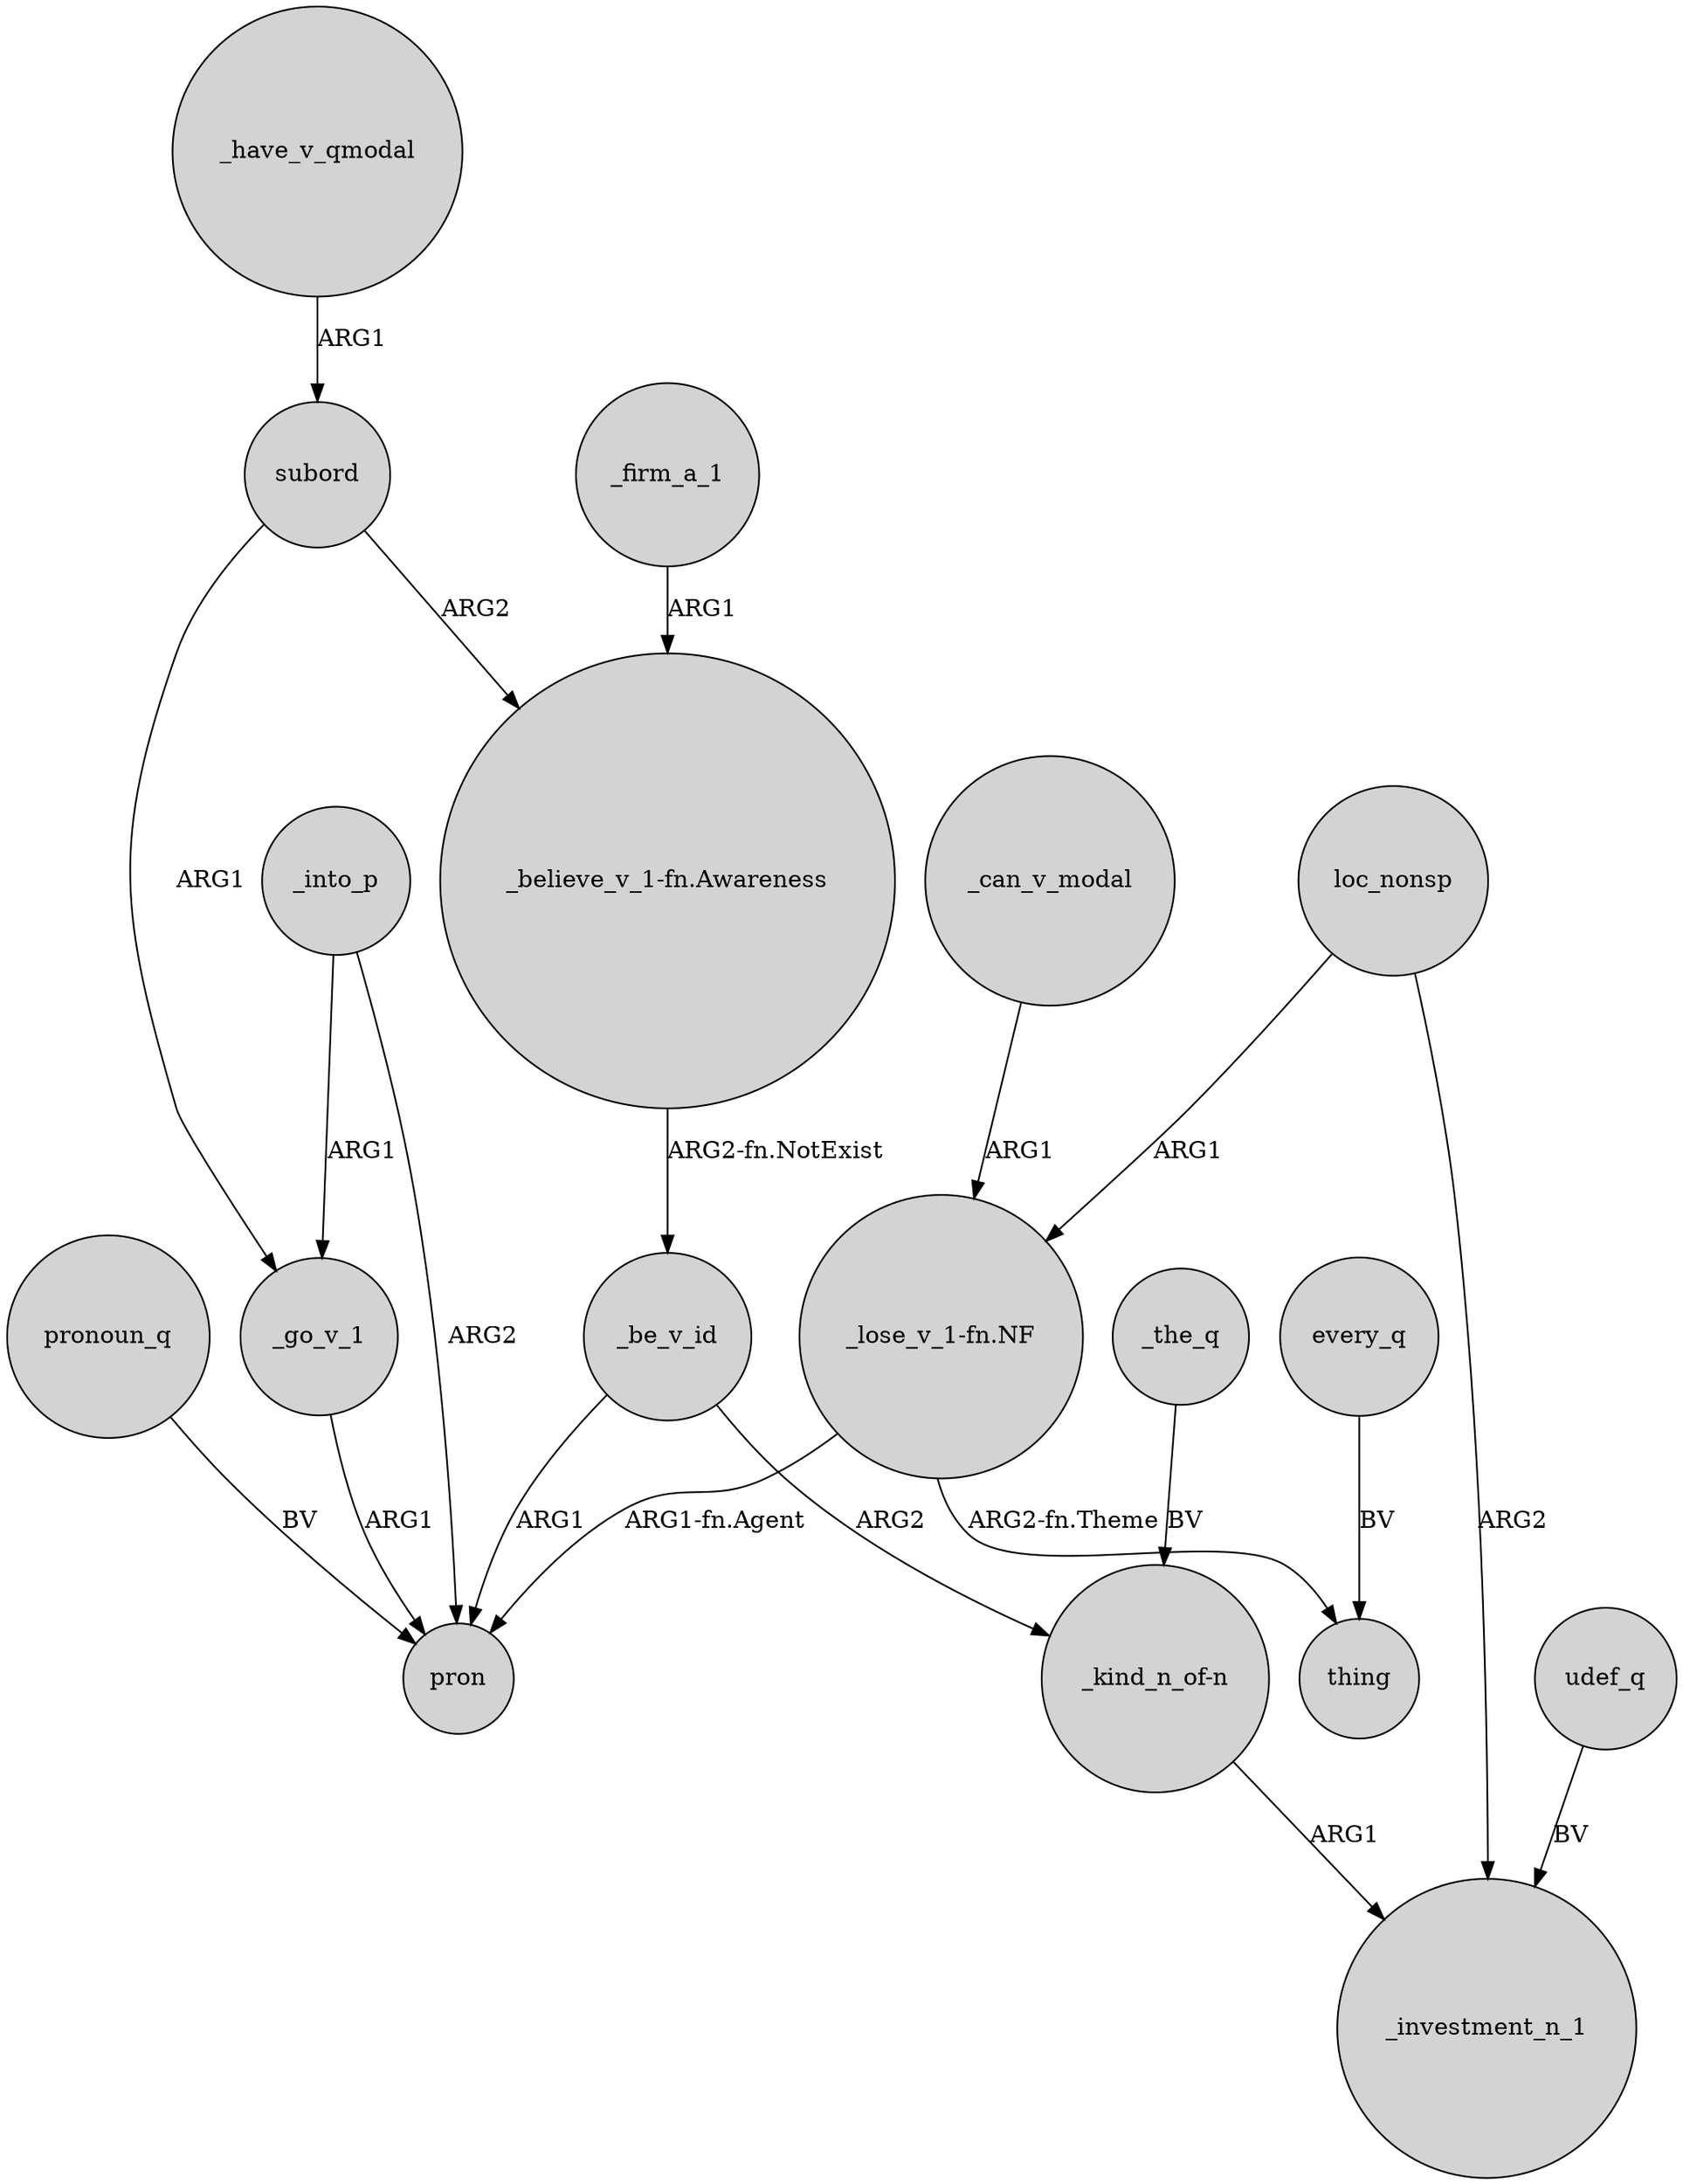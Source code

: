 digraph {
	node [shape=circle style=filled]
	"_believe_v_1-fn.Awareness" -> _be_v_id [label="ARG2-fn.NotExist"]
	subord -> _go_v_1 [label=ARG1]
	every_q -> thing [label=BV]
	"_lose_v_1-fn.NF" -> pron [label="ARG1-fn.Agent"]
	loc_nonsp -> "_lose_v_1-fn.NF" [label=ARG1]
	_be_v_id -> "_kind_n_of-n" [label=ARG2]
	loc_nonsp -> _investment_n_1 [label=ARG2]
	_into_p -> pron [label=ARG2]
	_be_v_id -> pron [label=ARG1]
	_can_v_modal -> "_lose_v_1-fn.NF" [label=ARG1]
	pronoun_q -> pron [label=BV]
	subord -> "_believe_v_1-fn.Awareness" [label=ARG2]
	_firm_a_1 -> "_believe_v_1-fn.Awareness" [label=ARG1]
	_go_v_1 -> pron [label=ARG1]
	"_kind_n_of-n" -> _investment_n_1 [label=ARG1]
	udef_q -> _investment_n_1 [label=BV]
	"_lose_v_1-fn.NF" -> thing [label="ARG2-fn.Theme"]
	_have_v_qmodal -> subord [label=ARG1]
	_into_p -> _go_v_1 [label=ARG1]
	_the_q -> "_kind_n_of-n" [label=BV]
}
